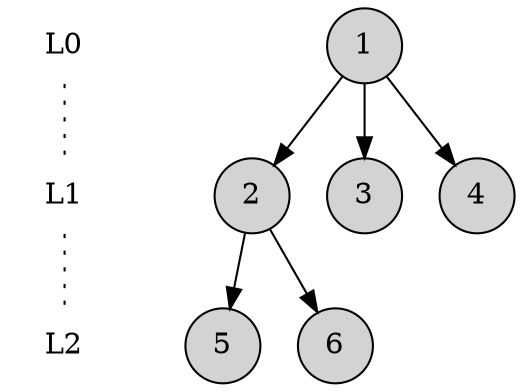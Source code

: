 digraph graphname {
	ratio=compress;
	// Comment
	{
	node [shape=plaintext];
	L0 -> L1 [style=dotted, arrowhead=none];
	L1 -> L2 [style=dotted, arrowhead=none];
	}

	node [shape=circle, style=filled, fillcolor="lightgray", fontcolor="black"];
        1 -> 2;
        1 -> 3;
        1 -> 4;
        2 -> 5;
        2 -> 6;
}

